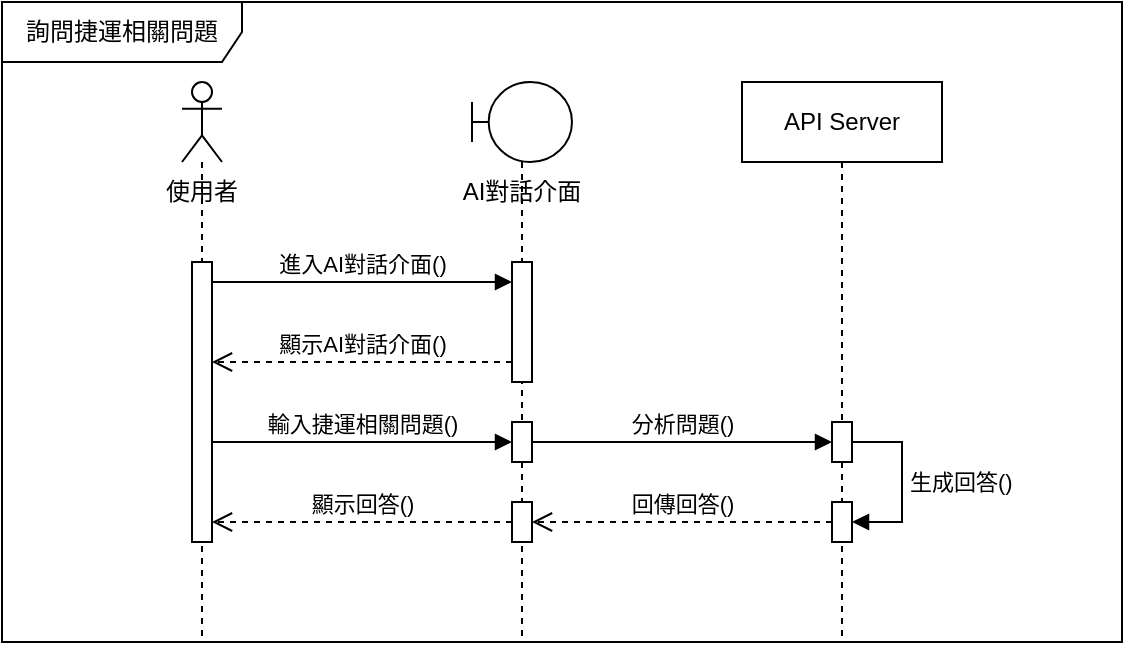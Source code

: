 <mxfile version="27.0.5">
  <diagram name="第 1 页" id="1ISZXP66ttom4p50y0LG">
    <mxGraphModel dx="489" dy="298" grid="1" gridSize="10" guides="1" tooltips="1" connect="1" arrows="1" fold="1" page="1" pageScale="1" pageWidth="827" pageHeight="1169" math="0" shadow="0">
      <root>
        <mxCell id="0" />
        <mxCell id="1" parent="0" />
        <mxCell id="TqxyXy0SHhE-zwgsd13N-1" value="" style="shape=umlLifeline;perimeter=lifelinePerimeter;whiteSpace=wrap;html=1;container=1;dropTarget=0;collapsible=0;recursiveResize=0;outlineConnect=0;portConstraint=eastwest;newEdgeStyle={&quot;curved&quot;:0,&quot;rounded&quot;:0};participant=umlActor;" parent="1" vertex="1">
          <mxGeometry x="130" y="80" width="20" height="280" as="geometry" />
        </mxCell>
        <mxCell id="TqxyXy0SHhE-zwgsd13N-10" value="" style="html=1;points=[[0,0,0,0,5],[0,1,0,0,-5],[1,0,0,0,5],[1,1,0,0,-5]];perimeter=orthogonalPerimeter;outlineConnect=0;targetShapes=umlLifeline;portConstraint=eastwest;newEdgeStyle={&quot;curved&quot;:0,&quot;rounded&quot;:0};" parent="TqxyXy0SHhE-zwgsd13N-1" vertex="1">
          <mxGeometry x="5" y="90" width="10" height="140" as="geometry" />
        </mxCell>
        <mxCell id="TqxyXy0SHhE-zwgsd13N-3" value="" style="shape=umlLifeline;perimeter=lifelinePerimeter;whiteSpace=wrap;html=1;container=1;dropTarget=0;collapsible=0;recursiveResize=0;outlineConnect=0;portConstraint=eastwest;newEdgeStyle={&quot;curved&quot;:0,&quot;rounded&quot;:0};participant=umlBoundary;" parent="1" vertex="1">
          <mxGeometry x="275" y="80" width="50" height="280" as="geometry" />
        </mxCell>
        <mxCell id="Vx5Z0k7N1KheZDOBe14Z-10" value="" style="html=1;points=[[0,0,0,0,5],[0,1,0,0,-5],[1,0,0,0,5],[1,1,0,0,-5]];perimeter=orthogonalPerimeter;outlineConnect=0;targetShapes=umlLifeline;portConstraint=eastwest;newEdgeStyle={&quot;curved&quot;:0,&quot;rounded&quot;:0};" parent="TqxyXy0SHhE-zwgsd13N-3" vertex="1">
          <mxGeometry x="20" y="170" width="10" height="20" as="geometry" />
        </mxCell>
        <mxCell id="TqxyXy0SHhE-zwgsd13N-4" value="API Server" style="shape=umlLifeline;perimeter=lifelinePerimeter;whiteSpace=wrap;html=1;container=1;dropTarget=0;collapsible=0;recursiveResize=0;outlineConnect=0;portConstraint=eastwest;newEdgeStyle={&quot;curved&quot;:0,&quot;rounded&quot;:0};" parent="1" vertex="1">
          <mxGeometry x="410" y="80" width="100" height="280" as="geometry" />
        </mxCell>
        <mxCell id="Vx5Z0k7N1KheZDOBe14Z-7" value="" style="html=1;points=[[0,0,0,0,5],[0,1,0,0,-5],[1,0,0,0,5],[1,1,0,0,-5]];perimeter=orthogonalPerimeter;outlineConnect=0;targetShapes=umlLifeline;portConstraint=eastwest;newEdgeStyle={&quot;curved&quot;:0,&quot;rounded&quot;:0};" parent="TqxyXy0SHhE-zwgsd13N-4" vertex="1">
          <mxGeometry x="45" y="170" width="10" height="20" as="geometry" />
        </mxCell>
        <mxCell id="Vx5Z0k7N1KheZDOBe14Z-6" value="" style="html=1;points=[[0,0,0,0,5],[0,1,0,0,-5],[1,0,0,0,5],[1,1,0,0,-5]];perimeter=orthogonalPerimeter;outlineConnect=0;targetShapes=umlLifeline;portConstraint=eastwest;newEdgeStyle={&quot;curved&quot;:0,&quot;rounded&quot;:0};" parent="TqxyXy0SHhE-zwgsd13N-4" vertex="1">
          <mxGeometry x="-115" y="210" width="10" height="20" as="geometry" />
        </mxCell>
        <mxCell id="Vx5Z0k7N1KheZDOBe14Z-12" value="回傳&lt;span style=&quot;text-align: left;&quot;&gt;回答&lt;/span&gt;()" style="html=1;verticalAlign=bottom;endArrow=open;dashed=1;endSize=8;curved=0;rounded=0;" parent="TqxyXy0SHhE-zwgsd13N-4" source="5Fh_vX3bl82Dy5waM5wk-1" target="Vx5Z0k7N1KheZDOBe14Z-6" edge="1">
          <mxGeometry relative="1" as="geometry">
            <mxPoint x="-25" y="219.76" as="sourcePoint" />
            <mxPoint x="-90" y="220" as="targetPoint" />
            <Array as="points">
              <mxPoint x="-30" y="220" />
            </Array>
          </mxGeometry>
        </mxCell>
        <mxCell id="Vx5Z0k7N1KheZDOBe14Z-13" value="顯示&lt;span style=&quot;text-align: left;&quot;&gt;回答&lt;/span&gt;()" style="html=1;verticalAlign=bottom;endArrow=open;dashed=1;endSize=8;curved=0;rounded=0;" parent="TqxyXy0SHhE-zwgsd13N-4" source="Vx5Z0k7N1KheZDOBe14Z-6" edge="1">
          <mxGeometry relative="1" as="geometry">
            <mxPoint x="-160" y="219.76" as="sourcePoint" />
            <mxPoint x="-265" y="220" as="targetPoint" />
          </mxGeometry>
        </mxCell>
        <mxCell id="5Fh_vX3bl82Dy5waM5wk-1" value="" style="html=1;points=[[0,0,0,0,5],[0,1,0,0,-5],[1,0,0,0,5],[1,1,0,0,-5]];perimeter=orthogonalPerimeter;outlineConnect=0;targetShapes=umlLifeline;portConstraint=eastwest;newEdgeStyle={&quot;curved&quot;:0,&quot;rounded&quot;:0};" vertex="1" parent="TqxyXy0SHhE-zwgsd13N-4">
          <mxGeometry x="45" y="210" width="10" height="20" as="geometry" />
        </mxCell>
        <mxCell id="5Fh_vX3bl82Dy5waM5wk-2" value="生成回答()" style="html=1;align=left;spacingLeft=2;endArrow=block;rounded=0;edgeStyle=orthogonalEdgeStyle;curved=0;rounded=0;" edge="1" target="5Fh_vX3bl82Dy5waM5wk-1" parent="TqxyXy0SHhE-zwgsd13N-4" source="Vx5Z0k7N1KheZDOBe14Z-7">
          <mxGeometry relative="1" as="geometry">
            <mxPoint x="60" y="180" as="sourcePoint" />
            <Array as="points">
              <mxPoint x="80" y="180" />
              <mxPoint x="80" y="220" />
            </Array>
          </mxGeometry>
        </mxCell>
        <mxCell id="TqxyXy0SHhE-zwgsd13N-7" value="進入AI對話介面()" style="html=1;verticalAlign=bottom;endArrow=block;curved=0;rounded=0;" parent="1" target="waq_90hb6bEdvXV73J_--1" edge="1">
          <mxGeometry relative="1" as="geometry">
            <mxPoint x="145" y="180" as="sourcePoint" />
            <mxPoint x="250" y="180" as="targetPoint" />
          </mxGeometry>
        </mxCell>
        <mxCell id="TqxyXy0SHhE-zwgsd13N-49" value="詢問捷運相關問題" style="shape=umlFrame;whiteSpace=wrap;html=1;pointerEvents=0;width=120;height=30;" parent="1" vertex="1">
          <mxGeometry x="40" y="40" width="560" height="320" as="geometry" />
        </mxCell>
        <mxCell id="TqxyXy0SHhE-zwgsd13N-50" value="使用者" style="text;html=1;align=center;verticalAlign=middle;whiteSpace=wrap;rounded=0;" parent="1" vertex="1">
          <mxGeometry x="110" y="120" width="60" height="30" as="geometry" />
        </mxCell>
        <mxCell id="TqxyXy0SHhE-zwgsd13N-52" value="AI對話&lt;span style=&quot;background-color: transparent; color: light-dark(rgb(0, 0, 0), rgb(255, 255, 255));&quot;&gt;介面&lt;/span&gt;" style="text;html=1;align=center;verticalAlign=middle;whiteSpace=wrap;rounded=0;" parent="1" vertex="1">
          <mxGeometry x="250" y="120" width="100" height="30" as="geometry" />
        </mxCell>
        <mxCell id="waq_90hb6bEdvXV73J_--1" value="" style="html=1;points=[[0,0,0,0,5],[0,1,0,0,-5],[1,0,0,0,5],[1,1,0,0,-5]];perimeter=orthogonalPerimeter;outlineConnect=0;targetShapes=umlLifeline;portConstraint=eastwest;newEdgeStyle={&quot;curved&quot;:0,&quot;rounded&quot;:0};" parent="1" vertex="1">
          <mxGeometry x="295" y="170" width="10" height="60" as="geometry" />
        </mxCell>
        <mxCell id="waq_90hb6bEdvXV73J_--5" value="顯示AI對話介面()" style="html=1;verticalAlign=bottom;endArrow=open;dashed=1;endSize=8;curved=0;rounded=0;" parent="1" target="TqxyXy0SHhE-zwgsd13N-10" edge="1">
          <mxGeometry relative="1" as="geometry">
            <mxPoint x="295" y="220" as="sourcePoint" />
            <mxPoint x="180" y="215" as="targetPoint" />
            <Array as="points" />
          </mxGeometry>
        </mxCell>
        <mxCell id="Vx5Z0k7N1KheZDOBe14Z-8" value="輸入捷運相關問題()" style="html=1;verticalAlign=bottom;endArrow=block;curved=0;rounded=0;" parent="1" source="TqxyXy0SHhE-zwgsd13N-10" edge="1">
          <mxGeometry width="80" relative="1" as="geometry">
            <mxPoint x="180" y="259.76" as="sourcePoint" />
            <mxPoint x="295" y="260" as="targetPoint" />
            <Array as="points">
              <mxPoint x="220" y="260" />
            </Array>
          </mxGeometry>
        </mxCell>
        <mxCell id="Vx5Z0k7N1KheZDOBe14Z-9" value="分析問題()" style="html=1;verticalAlign=bottom;endArrow=block;curved=0;rounded=0;" parent="1" source="Vx5Z0k7N1KheZDOBe14Z-10" target="Vx5Z0k7N1KheZDOBe14Z-7" edge="1">
          <mxGeometry width="80" relative="1" as="geometry">
            <mxPoint x="334" y="340" as="sourcePoint" />
            <mxPoint x="414" y="340" as="targetPoint" />
          </mxGeometry>
        </mxCell>
      </root>
    </mxGraphModel>
  </diagram>
</mxfile>
